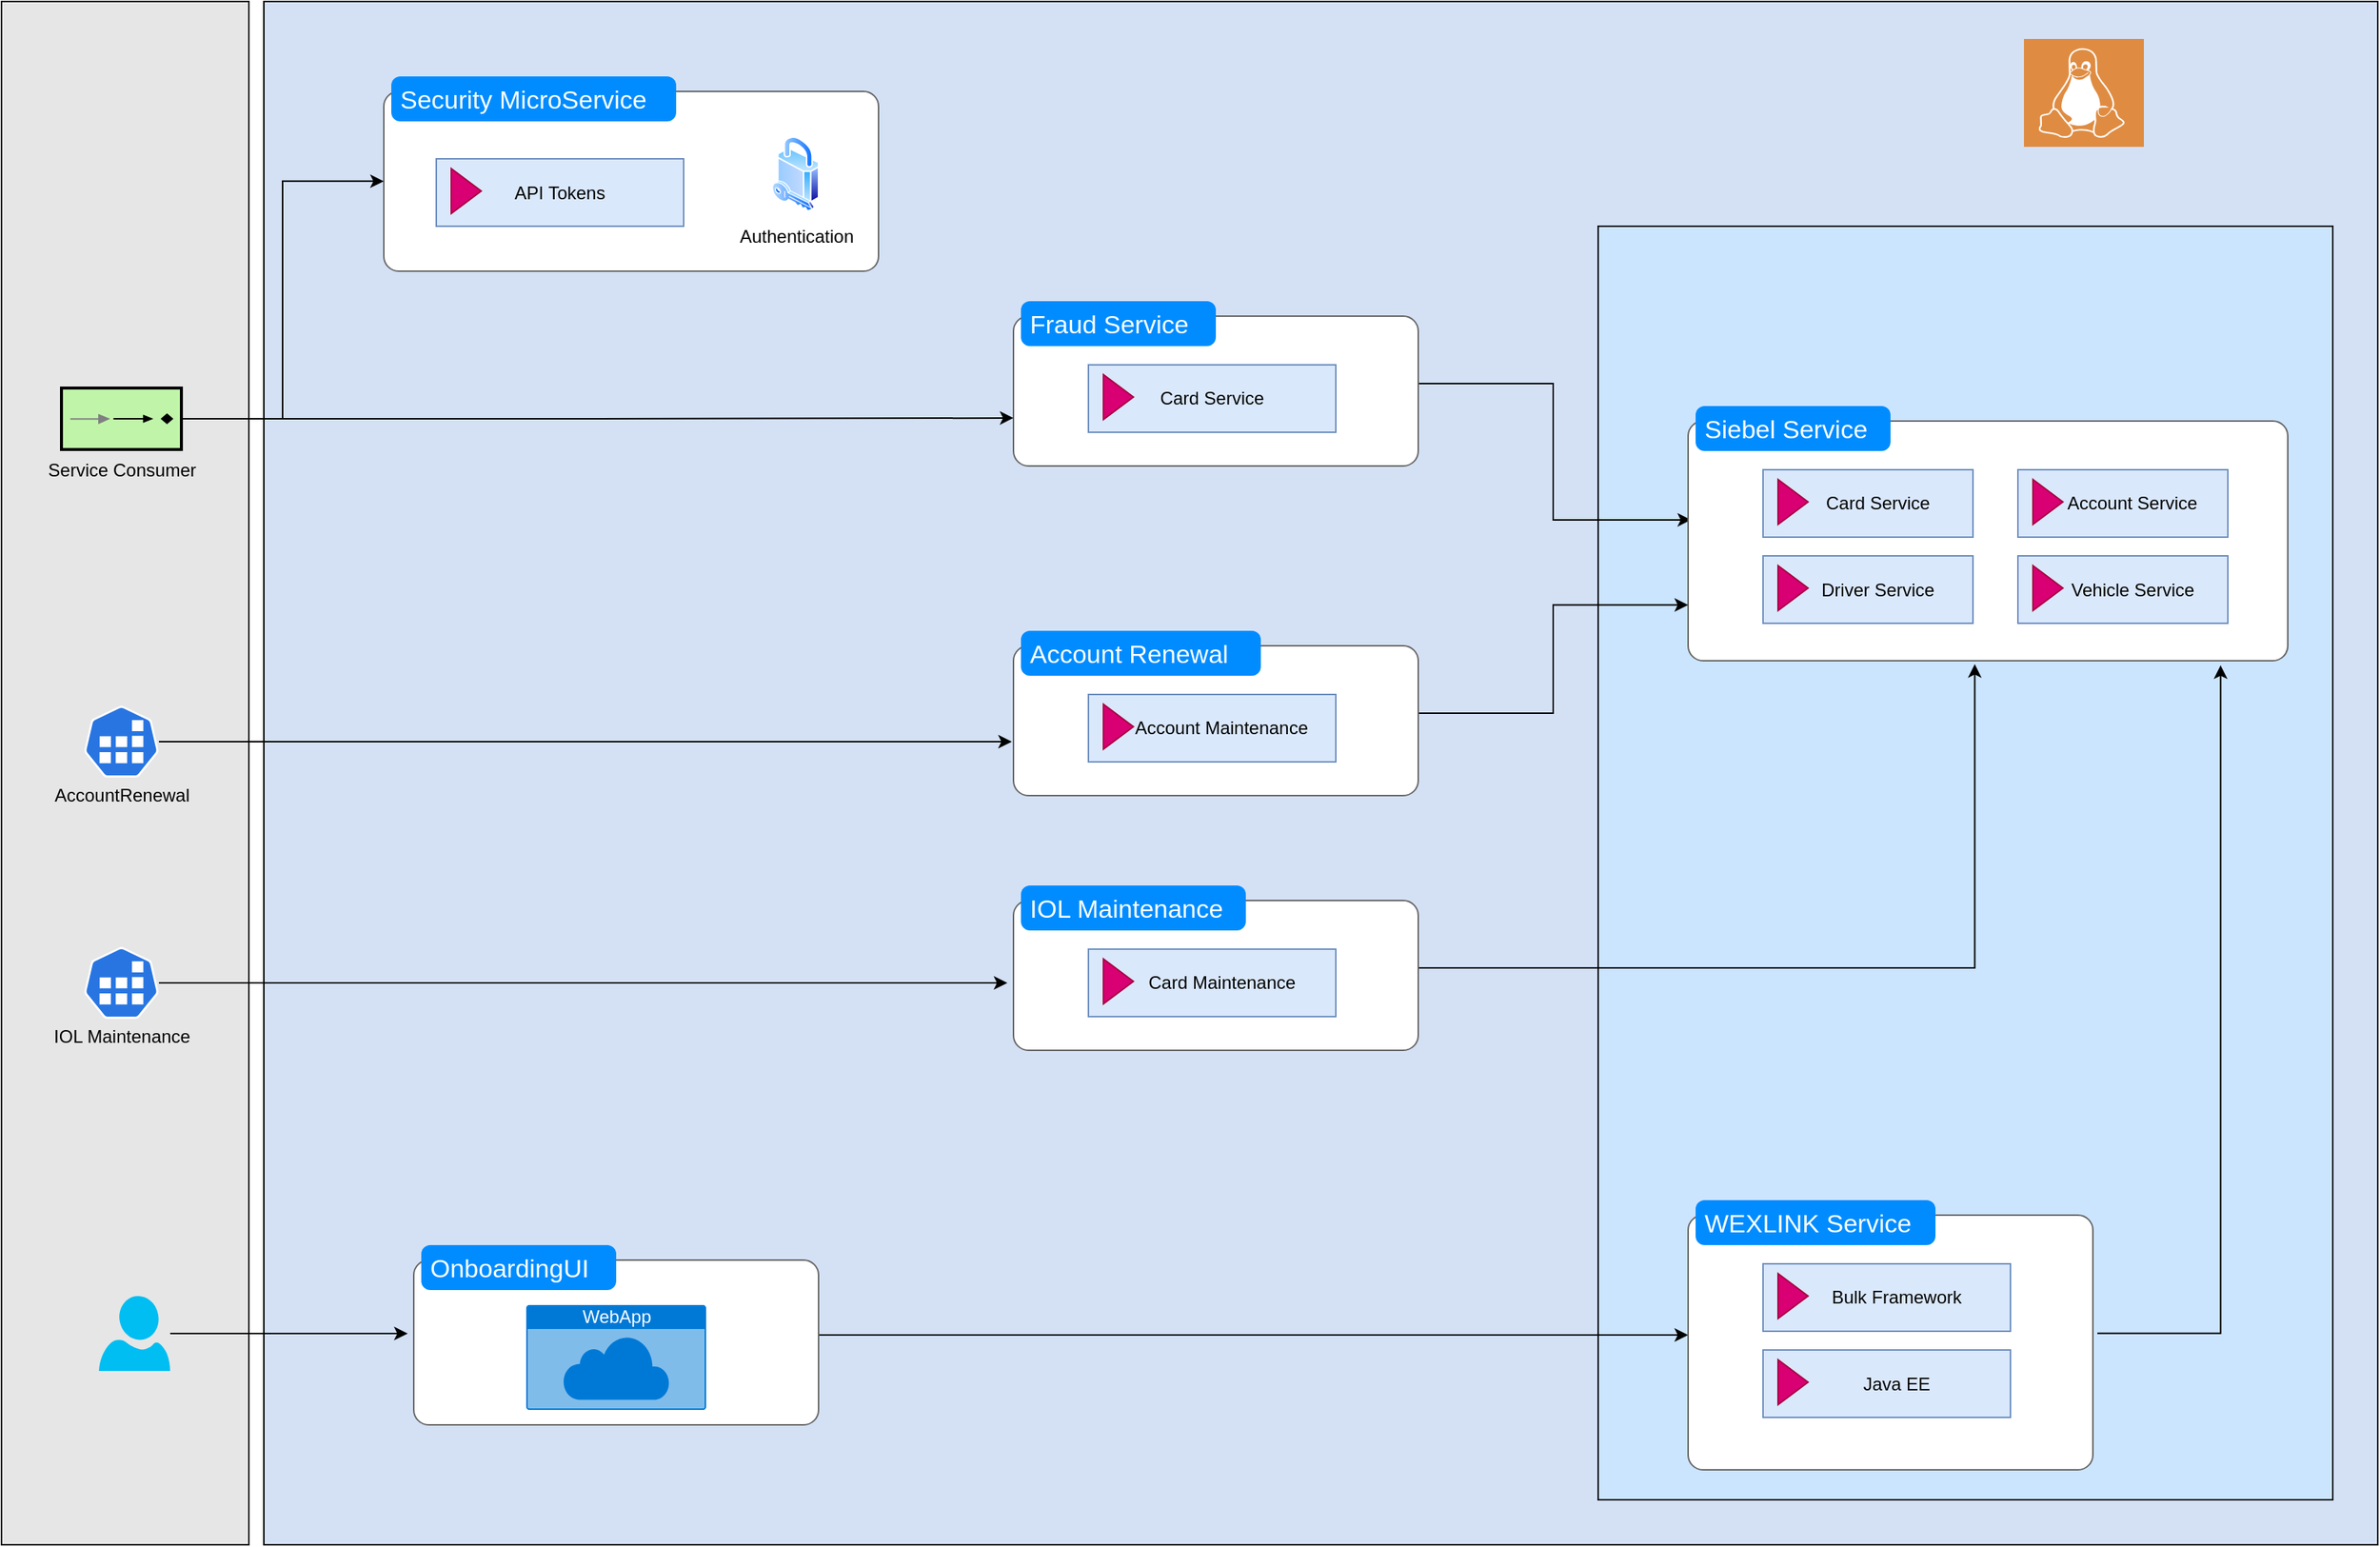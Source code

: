 <mxfile version="12.8.4" type="github"><diagram id="TiNesMwT4plsfbbR54bP" name="Page-1"><mxGraphModel dx="1422" dy="772" grid="1" gridSize="10" guides="1" tooltips="1" connect="1" arrows="1" fold="1" page="1" pageScale="1" pageWidth="850" pageHeight="1100" math="0" shadow="0"><root><mxCell id="0"/><mxCell id="1" parent="0"/><mxCell id="ZJf0gk8Uf08lzSIq1yCp-80" value="" style="rounded=0;whiteSpace=wrap;html=1;fillColor=#D4E1F5;align=center;" vertex="1" parent="1"><mxGeometry x="240" y="30" width="1410" height="1030" as="geometry"/></mxCell><mxCell id="ZJf0gk8Uf08lzSIq1yCp-83" value="" style="rounded=0;whiteSpace=wrap;html=1;fillColor=#CCE5FF;align=center;" vertex="1" parent="1"><mxGeometry x="1130" y="180" width="490" height="850" as="geometry"/></mxCell><mxCell id="ZJf0gk8Uf08lzSIq1yCp-79" value="" style="rounded=0;whiteSpace=wrap;html=1;fillColor=#E6E6E6;align=center;" vertex="1" parent="1"><mxGeometry x="65" y="30" width="165" height="1030" as="geometry"/></mxCell><mxCell id="ZJf0gk8Uf08lzSIq1yCp-4" value="" style="shape=mxgraph.mockup.containers.marginRect;rectMarginTop=10;strokeColor=#666666;strokeWidth=1;dashed=0;rounded=1;arcSize=5;recursiveResize=0;" vertex="1" parent="1"><mxGeometry x="320" y="80" width="330" height="130" as="geometry"/></mxCell><mxCell id="ZJf0gk8Uf08lzSIq1yCp-5" value="Security MicroService" style="shape=rect;strokeColor=none;fillColor=#008cff;strokeWidth=1;dashed=0;rounded=1;arcSize=20;fontColor=#ffffff;fontSize=17;spacing=2;spacingTop=-2;align=left;autosize=1;spacingLeft=4;resizeWidth=0;resizeHeight=0;perimeter=none;" vertex="1" parent="ZJf0gk8Uf08lzSIq1yCp-4"><mxGeometry x="5" width="190" height="30" as="geometry"/></mxCell><mxCell id="ZJf0gk8Uf08lzSIq1yCp-9" value="Authentication" style="aspect=fixed;perimeter=ellipsePerimeter;html=1;align=center;shadow=0;dashed=0;spacingTop=3;image;image=img/lib/active_directory/security.svg;" vertex="1" parent="ZJf0gk8Uf08lzSIq1yCp-4"><mxGeometry x="259" y="40" width="31.5" height="50" as="geometry"/></mxCell><mxCell id="ZJf0gk8Uf08lzSIq1yCp-2" value="API Tokens" style="html=1;whiteSpace=wrap;container=1;recursiveResize=0;collapsible=0;fillColor=#dae8fc;strokeColor=#6c8ebf;" vertex="1" parent="ZJf0gk8Uf08lzSIq1yCp-4"><mxGeometry x="35" y="55" width="165" height="45" as="geometry"/></mxCell><mxCell id="ZJf0gk8Uf08lzSIq1yCp-3" value="" style="triangle;html=1;whiteSpace=wrap;fillColor=#d80073;strokeColor=#A50040;fontColor=#ffffff;" vertex="1" parent="ZJf0gk8Uf08lzSIq1yCp-2"><mxGeometry x="10" y="6.5" width="20" height="30" as="geometry"/></mxCell><mxCell id="ZJf0gk8Uf08lzSIq1yCp-46" style="edgeStyle=orthogonalEdgeStyle;rounded=0;orthogonalLoop=1;jettySize=auto;html=1;entryX=0.005;entryY=0.447;entryDx=0;entryDy=0;entryPerimeter=0;" edge="1" parent="1" source="ZJf0gk8Uf08lzSIq1yCp-10" target="ZJf0gk8Uf08lzSIq1yCp-17"><mxGeometry relative="1" as="geometry"/></mxCell><mxCell id="ZJf0gk8Uf08lzSIq1yCp-10" value="" style="shape=mxgraph.mockup.containers.marginRect;rectMarginTop=10;strokeColor=#666666;strokeWidth=1;dashed=0;rounded=1;arcSize=5;recursiveResize=0;" vertex="1" parent="1"><mxGeometry x="740" y="230" width="270" height="110" as="geometry"/></mxCell><mxCell id="ZJf0gk8Uf08lzSIq1yCp-11" value="Fraud Service" style="shape=rect;strokeColor=none;fillColor=#008cff;strokeWidth=1;dashed=0;rounded=1;arcSize=20;fontColor=#ffffff;fontSize=17;spacing=2;spacingTop=-2;align=left;autosize=1;spacingLeft=4;resizeWidth=0;resizeHeight=0;perimeter=none;" vertex="1" parent="ZJf0gk8Uf08lzSIq1yCp-10"><mxGeometry x="5" width="130" height="30" as="geometry"/></mxCell><mxCell id="ZJf0gk8Uf08lzSIq1yCp-15" value="Card Service" style="html=1;whiteSpace=wrap;container=1;recursiveResize=0;collapsible=0;fillColor=#dae8fc;strokeColor=#6c8ebf;align=center;" vertex="1" parent="ZJf0gk8Uf08lzSIq1yCp-10"><mxGeometry x="50" y="42.5" width="165" height="45" as="geometry"/></mxCell><mxCell id="ZJf0gk8Uf08lzSIq1yCp-16" value="" style="triangle;html=1;whiteSpace=wrap;fillColor=#d80073;strokeColor=#A50040;fontColor=#ffffff;" vertex="1" parent="ZJf0gk8Uf08lzSIq1yCp-15"><mxGeometry x="10" y="6.5" width="20" height="30" as="geometry"/></mxCell><mxCell id="ZJf0gk8Uf08lzSIq1yCp-17" value="" style="shape=mxgraph.mockup.containers.marginRect;rectMarginTop=10;strokeColor=#666666;strokeWidth=1;dashed=0;rounded=1;arcSize=5;recursiveResize=0;" vertex="1" parent="1"><mxGeometry x="1190" y="300" width="400" height="170" as="geometry"/></mxCell><mxCell id="ZJf0gk8Uf08lzSIq1yCp-18" value="Siebel Service" style="shape=rect;strokeColor=none;fillColor=#008cff;strokeWidth=1;dashed=0;rounded=1;arcSize=20;fontColor=#ffffff;fontSize=17;spacing=2;spacingTop=-2;align=left;autosize=1;spacingLeft=4;resizeWidth=0;resizeHeight=0;perimeter=none;" vertex="1" parent="ZJf0gk8Uf08lzSIq1yCp-17"><mxGeometry x="5" width="130" height="30" as="geometry"/></mxCell><mxCell id="ZJf0gk8Uf08lzSIq1yCp-19" value="&amp;nbsp; &amp;nbsp; Card Service" style="html=1;whiteSpace=wrap;container=1;recursiveResize=0;collapsible=0;fillColor=#dae8fc;strokeColor=#6c8ebf;align=center;" vertex="1" parent="ZJf0gk8Uf08lzSIq1yCp-17"><mxGeometry x="50" y="42.5" width="140" height="45" as="geometry"/></mxCell><mxCell id="ZJf0gk8Uf08lzSIq1yCp-20" value="" style="triangle;html=1;whiteSpace=wrap;fillColor=#d80073;strokeColor=#A50040;fontColor=#ffffff;" vertex="1" parent="ZJf0gk8Uf08lzSIq1yCp-19"><mxGeometry x="10" y="6.5" width="20" height="30" as="geometry"/></mxCell><mxCell id="ZJf0gk8Uf08lzSIq1yCp-21" value="&amp;nbsp; &amp;nbsp; Driver Service" style="html=1;whiteSpace=wrap;container=1;recursiveResize=0;collapsible=0;fillColor=#dae8fc;strokeColor=#6c8ebf;align=center;" vertex="1" parent="ZJf0gk8Uf08lzSIq1yCp-17"><mxGeometry x="50" y="100" width="140" height="45" as="geometry"/></mxCell><mxCell id="ZJf0gk8Uf08lzSIq1yCp-22" value="" style="triangle;html=1;whiteSpace=wrap;fillColor=#d80073;strokeColor=#A50040;fontColor=#ffffff;" vertex="1" parent="ZJf0gk8Uf08lzSIq1yCp-21"><mxGeometry x="10" y="6.5" width="20" height="30" as="geometry"/></mxCell><mxCell id="ZJf0gk8Uf08lzSIq1yCp-23" value="&amp;nbsp; &amp;nbsp; Account Service" style="html=1;whiteSpace=wrap;container=1;recursiveResize=0;collapsible=0;fillColor=#dae8fc;strokeColor=#6c8ebf;align=center;" vertex="1" parent="ZJf0gk8Uf08lzSIq1yCp-17"><mxGeometry x="220" y="42.5" width="140" height="45" as="geometry"/></mxCell><mxCell id="ZJf0gk8Uf08lzSIq1yCp-24" value="" style="triangle;html=1;whiteSpace=wrap;fillColor=#d80073;strokeColor=#A50040;fontColor=#ffffff;" vertex="1" parent="ZJf0gk8Uf08lzSIq1yCp-23"><mxGeometry x="10" y="6.5" width="20" height="30" as="geometry"/></mxCell><mxCell id="ZJf0gk8Uf08lzSIq1yCp-25" value="&amp;nbsp; &amp;nbsp; Vehicle Service" style="html=1;whiteSpace=wrap;container=1;recursiveResize=0;collapsible=0;fillColor=#dae8fc;strokeColor=#6c8ebf;align=center;" vertex="1" parent="ZJf0gk8Uf08lzSIq1yCp-17"><mxGeometry x="220" y="100" width="140" height="45" as="geometry"/></mxCell><mxCell id="ZJf0gk8Uf08lzSIq1yCp-26" value="" style="triangle;html=1;whiteSpace=wrap;fillColor=#d80073;strokeColor=#A50040;fontColor=#ffffff;" vertex="1" parent="ZJf0gk8Uf08lzSIq1yCp-25"><mxGeometry x="10" y="6.5" width="20" height="30" as="geometry"/></mxCell><mxCell id="ZJf0gk8Uf08lzSIq1yCp-44" style="edgeStyle=orthogonalEdgeStyle;rounded=0;orthogonalLoop=1;jettySize=auto;html=1;entryX=0;entryY=0.781;entryDx=0;entryDy=0;entryPerimeter=0;" edge="1" parent="1" source="ZJf0gk8Uf08lzSIq1yCp-27" target="ZJf0gk8Uf08lzSIq1yCp-17"><mxGeometry relative="1" as="geometry"/></mxCell><mxCell id="ZJf0gk8Uf08lzSIq1yCp-27" value="" style="shape=mxgraph.mockup.containers.marginRect;rectMarginTop=10;strokeColor=#666666;strokeWidth=1;dashed=0;rounded=1;arcSize=5;recursiveResize=0;" vertex="1" parent="1"><mxGeometry x="740" y="450" width="270" height="110" as="geometry"/></mxCell><mxCell id="ZJf0gk8Uf08lzSIq1yCp-28" value="Account Renewal" style="shape=rect;strokeColor=none;fillColor=#008cff;strokeWidth=1;dashed=0;rounded=1;arcSize=20;fontColor=#ffffff;fontSize=17;spacing=2;spacingTop=-2;align=left;autosize=1;spacingLeft=4;resizeWidth=0;resizeHeight=0;perimeter=none;" vertex="1" parent="ZJf0gk8Uf08lzSIq1yCp-27"><mxGeometry x="5" width="160" height="30" as="geometry"/></mxCell><mxCell id="ZJf0gk8Uf08lzSIq1yCp-29" value="&amp;nbsp; &amp;nbsp; Account Maintenance" style="html=1;whiteSpace=wrap;container=1;recursiveResize=0;collapsible=0;fillColor=#dae8fc;strokeColor=#6c8ebf;align=center;" vertex="1" parent="ZJf0gk8Uf08lzSIq1yCp-27"><mxGeometry x="50" y="42.5" width="165" height="45" as="geometry"/></mxCell><mxCell id="ZJf0gk8Uf08lzSIq1yCp-30" value="" style="triangle;html=1;whiteSpace=wrap;fillColor=#d80073;strokeColor=#A50040;fontColor=#ffffff;" vertex="1" parent="ZJf0gk8Uf08lzSIq1yCp-29"><mxGeometry x="10" y="6.5" width="20" height="30" as="geometry"/></mxCell><mxCell id="ZJf0gk8Uf08lzSIq1yCp-45" style="edgeStyle=orthogonalEdgeStyle;rounded=0;orthogonalLoop=1;jettySize=auto;html=1;entryX=0.478;entryY=1.013;entryDx=0;entryDy=0;entryPerimeter=0;" edge="1" parent="1" source="ZJf0gk8Uf08lzSIq1yCp-34" target="ZJf0gk8Uf08lzSIq1yCp-17"><mxGeometry relative="1" as="geometry"/></mxCell><mxCell id="ZJf0gk8Uf08lzSIq1yCp-34" value="" style="shape=mxgraph.mockup.containers.marginRect;rectMarginTop=10;strokeColor=#666666;strokeWidth=1;dashed=0;rounded=1;arcSize=5;recursiveResize=0;" vertex="1" parent="1"><mxGeometry x="740" y="620" width="270" height="110" as="geometry"/></mxCell><mxCell id="ZJf0gk8Uf08lzSIq1yCp-35" value="IOL Maintenance" style="shape=rect;strokeColor=none;fillColor=#008cff;strokeWidth=1;dashed=0;rounded=1;arcSize=20;fontColor=#ffffff;fontSize=17;spacing=2;spacingTop=-2;align=left;autosize=1;spacingLeft=4;resizeWidth=0;resizeHeight=0;perimeter=none;" vertex="1" parent="ZJf0gk8Uf08lzSIq1yCp-34"><mxGeometry x="5" width="150" height="30" as="geometry"/></mxCell><mxCell id="ZJf0gk8Uf08lzSIq1yCp-36" value="&amp;nbsp; &amp;nbsp; Card Maintenance" style="html=1;whiteSpace=wrap;container=1;recursiveResize=0;collapsible=0;fillColor=#dae8fc;strokeColor=#6c8ebf;align=center;" vertex="1" parent="ZJf0gk8Uf08lzSIq1yCp-34"><mxGeometry x="50" y="42.5" width="165" height="45" as="geometry"/></mxCell><mxCell id="ZJf0gk8Uf08lzSIq1yCp-37" value="" style="triangle;html=1;whiteSpace=wrap;fillColor=#d80073;strokeColor=#A50040;fontColor=#ffffff;" vertex="1" parent="ZJf0gk8Uf08lzSIq1yCp-36"><mxGeometry x="10" y="6.5" width="20" height="30" as="geometry"/></mxCell><mxCell id="ZJf0gk8Uf08lzSIq1yCp-52" style="edgeStyle=orthogonalEdgeStyle;rounded=0;orthogonalLoop=1;jettySize=auto;html=1;entryX=-0.004;entryY=0.673;entryDx=0;entryDy=0;entryPerimeter=0;" edge="1" parent="1" source="ZJf0gk8Uf08lzSIq1yCp-47" target="ZJf0gk8Uf08lzSIq1yCp-27"><mxGeometry relative="1" as="geometry"/></mxCell><mxCell id="ZJf0gk8Uf08lzSIq1yCp-47" value="&lt;br&gt;&lt;br&gt;&lt;br&gt;&lt;br&gt;&lt;br&gt;AccountRenewal" style="html=1;dashed=0;whitespace=wrap;fillColor=#2875E2;strokeColor=#ffffff;points=[[0.005,0.63,0],[0.1,0.2,0],[0.9,0.2,0],[0.5,0,0],[0.995,0.63,0],[0.72,0.99,0],[0.5,1,0],[0.28,0.99,0]];shape=mxgraph.kubernetes.icon;prIcon=job;align=center;" vertex="1" parent="1"><mxGeometry x="120" y="500" width="50" height="48" as="geometry"/></mxCell><mxCell id="ZJf0gk8Uf08lzSIq1yCp-53" style="edgeStyle=orthogonalEdgeStyle;rounded=0;orthogonalLoop=1;jettySize=auto;html=1;entryX=-0.015;entryY=0.591;entryDx=0;entryDy=0;entryPerimeter=0;" edge="1" parent="1" source="ZJf0gk8Uf08lzSIq1yCp-48" target="ZJf0gk8Uf08lzSIq1yCp-34"><mxGeometry relative="1" as="geometry"/></mxCell><mxCell id="ZJf0gk8Uf08lzSIq1yCp-48" value="&lt;br&gt;&lt;br&gt;&lt;br&gt;&lt;br&gt;&lt;br&gt;IOL Maintenance" style="html=1;dashed=0;whitespace=wrap;fillColor=#2875E2;strokeColor=#ffffff;points=[[0.005,0.63,0],[0.1,0.2,0],[0.9,0.2,0],[0.5,0,0],[0.995,0.63,0],[0.72,0.99,0],[0.5,1,0],[0.28,0.99,0]];shape=mxgraph.kubernetes.icon;prIcon=job;align=center;" vertex="1" parent="1"><mxGeometry x="120" y="661" width="50" height="48" as="geometry"/></mxCell><mxCell id="ZJf0gk8Uf08lzSIq1yCp-50" style="edgeStyle=orthogonalEdgeStyle;rounded=0;orthogonalLoop=1;jettySize=auto;html=1;entryX=0;entryY=0.538;entryDx=0;entryDy=0;entryPerimeter=0;" edge="1" parent="1" source="ZJf0gk8Uf08lzSIq1yCp-49" target="ZJf0gk8Uf08lzSIq1yCp-4"><mxGeometry relative="1" as="geometry"/></mxCell><mxCell id="ZJf0gk8Uf08lzSIq1yCp-51" style="edgeStyle=orthogonalEdgeStyle;rounded=0;orthogonalLoop=1;jettySize=auto;html=1;entryX=0;entryY=0.709;entryDx=0;entryDy=0;entryPerimeter=0;" edge="1" parent="1" source="ZJf0gk8Uf08lzSIq1yCp-49" target="ZJf0gk8Uf08lzSIq1yCp-10"><mxGeometry relative="1" as="geometry"/></mxCell><mxCell id="ZJf0gk8Uf08lzSIq1yCp-49" value="&lt;font style=&quot;font-size: 12px&quot;&gt;Service Consumer&lt;/font&gt;" style="fillColor=#c0f5a9;dashed=0;outlineConnect=0;strokeWidth=2;html=1;align=center;fontSize=8;verticalLabelPosition=bottom;verticalAlign=top;shape=mxgraph.eip.event_driven_consumer;" vertex="1" parent="1"><mxGeometry x="105" y="288" width="80" height="41" as="geometry"/></mxCell><mxCell id="ZJf0gk8Uf08lzSIq1yCp-77" style="edgeStyle=orthogonalEdgeStyle;rounded=0;orthogonalLoop=1;jettySize=auto;html=1;entryX=-0.015;entryY=0.492;entryDx=0;entryDy=0;entryPerimeter=0;" edge="1" parent="1" source="ZJf0gk8Uf08lzSIq1yCp-56" target="ZJf0gk8Uf08lzSIq1yCp-57"><mxGeometry relative="1" as="geometry"/></mxCell><mxCell id="ZJf0gk8Uf08lzSIq1yCp-56" value="" style="verticalLabelPosition=bottom;html=1;verticalAlign=top;align=center;strokeColor=none;fillColor=#00BEF2;shape=mxgraph.azure.user;" vertex="1" parent="1"><mxGeometry x="130" y="894" width="47.5" height="50" as="geometry"/></mxCell><mxCell id="ZJf0gk8Uf08lzSIq1yCp-66" style="edgeStyle=orthogonalEdgeStyle;rounded=0;orthogonalLoop=1;jettySize=auto;html=1;" edge="1" parent="1" source="ZJf0gk8Uf08lzSIq1yCp-57" target="ZJf0gk8Uf08lzSIq1yCp-62"><mxGeometry relative="1" as="geometry"/></mxCell><mxCell id="ZJf0gk8Uf08lzSIq1yCp-57" value="" style="shape=mxgraph.mockup.containers.marginRect;rectMarginTop=10;strokeColor=#666666;strokeWidth=1;dashed=0;rounded=1;arcSize=5;recursiveResize=0;" vertex="1" parent="1"><mxGeometry x="340" y="860" width="270" height="120" as="geometry"/></mxCell><mxCell id="ZJf0gk8Uf08lzSIq1yCp-58" value="OnboardingUI" style="shape=rect;strokeColor=none;fillColor=#008cff;strokeWidth=1;dashed=0;rounded=1;arcSize=20;fontColor=#ffffff;fontSize=17;spacing=2;spacingTop=-2;align=left;autosize=1;spacingLeft=4;resizeWidth=0;resizeHeight=0;perimeter=none;" vertex="1" parent="ZJf0gk8Uf08lzSIq1yCp-57"><mxGeometry x="5" width="130" height="30" as="geometry"/></mxCell><mxCell id="ZJf0gk8Uf08lzSIq1yCp-61" value="WebApp" style="html=1;strokeColor=none;fillColor=#0079D6;labelPosition=center;verticalLabelPosition=middle;verticalAlign=top;align=center;fontSize=12;outlineConnect=0;spacingTop=-6;fontColor=#FFFFFF;shape=mxgraph.sitemap.cloud;" vertex="1" parent="ZJf0gk8Uf08lzSIq1yCp-57"><mxGeometry x="75" y="40" width="120" height="70" as="geometry"/></mxCell><mxCell id="ZJf0gk8Uf08lzSIq1yCp-76" style="edgeStyle=orthogonalEdgeStyle;rounded=0;orthogonalLoop=1;jettySize=auto;html=1;entryX=0.888;entryY=1.018;entryDx=0;entryDy=0;entryPerimeter=0;exitX=1.011;exitY=0.494;exitDx=0;exitDy=0;exitPerimeter=0;" edge="1" parent="1" source="ZJf0gk8Uf08lzSIq1yCp-62" target="ZJf0gk8Uf08lzSIq1yCp-17"><mxGeometry relative="1" as="geometry"><mxPoint x="1545" y="940" as="sourcePoint"/><Array as="points"><mxPoint x="1545" y="919"/></Array></mxGeometry></mxCell><mxCell id="ZJf0gk8Uf08lzSIq1yCp-62" value="" style="shape=mxgraph.mockup.containers.marginRect;rectMarginTop=10;strokeColor=#666666;strokeWidth=1;dashed=0;rounded=1;arcSize=5;recursiveResize=0;" vertex="1" parent="1"><mxGeometry x="1190" y="830" width="270" height="180" as="geometry"/></mxCell><mxCell id="ZJf0gk8Uf08lzSIq1yCp-63" value="WEXLINK Service" style="shape=rect;strokeColor=none;fillColor=#008cff;strokeWidth=1;dashed=0;rounded=1;arcSize=20;fontColor=#ffffff;fontSize=17;spacing=2;spacingTop=-2;align=left;autosize=1;spacingLeft=4;resizeWidth=0;resizeHeight=0;perimeter=none;" vertex="1" parent="ZJf0gk8Uf08lzSIq1yCp-62"><mxGeometry x="5" width="160" height="30" as="geometry"/></mxCell><mxCell id="ZJf0gk8Uf08lzSIq1yCp-64" value="&amp;nbsp; &amp;nbsp; Bulk Framework" style="html=1;whiteSpace=wrap;container=1;recursiveResize=0;collapsible=0;fillColor=#dae8fc;strokeColor=#6c8ebf;align=center;" vertex="1" parent="ZJf0gk8Uf08lzSIq1yCp-62"><mxGeometry x="50" y="42.5" width="165" height="45" as="geometry"/></mxCell><mxCell id="ZJf0gk8Uf08lzSIq1yCp-65" value="" style="triangle;html=1;whiteSpace=wrap;fillColor=#d80073;strokeColor=#A50040;fontColor=#ffffff;" vertex="1" parent="ZJf0gk8Uf08lzSIq1yCp-64"><mxGeometry x="10" y="6.5" width="20" height="30" as="geometry"/></mxCell><mxCell id="ZJf0gk8Uf08lzSIq1yCp-67" value="&amp;nbsp; &amp;nbsp; Java EE" style="html=1;whiteSpace=wrap;container=1;recursiveResize=0;collapsible=0;fillColor=#dae8fc;strokeColor=#6c8ebf;align=center;" vertex="1" parent="ZJf0gk8Uf08lzSIq1yCp-62"><mxGeometry x="50" y="100" width="165" height="45" as="geometry"/></mxCell><mxCell id="ZJf0gk8Uf08lzSIq1yCp-68" value="" style="triangle;html=1;whiteSpace=wrap;fillColor=#d80073;strokeColor=#A50040;fontColor=#ffffff;" vertex="1" parent="ZJf0gk8Uf08lzSIq1yCp-67"><mxGeometry x="10" y="6.5" width="20" height="30" as="geometry"/></mxCell><mxCell id="ZJf0gk8Uf08lzSIq1yCp-81" value="" style="shape=image;html=1;verticalAlign=top;verticalLabelPosition=bottom;labelBackgroundColor=#ffffff;imageAspect=0;aspect=fixed;image=https://cdn3.iconfinder.com/data/icons/social-media-2169/24/social_media_social_media_logo_docker-128.png;fillColor=#D4E1F5;align=center;" vertex="1" parent="1"><mxGeometry x="1520" y="50" width="88" height="88" as="geometry"/></mxCell><mxCell id="ZJf0gk8Uf08lzSIq1yCp-82" value="" style="pointerEvents=1;shadow=0;dashed=0;html=1;strokeColor=none;fillColor=#DF8C42;labelPosition=center;verticalLabelPosition=bottom;verticalAlign=top;align=center;outlineConnect=0;shape=mxgraph.veeam2.linux;" vertex="1" parent="1"><mxGeometry x="1414" y="55" width="80" height="72" as="geometry"/></mxCell></root></mxGraphModel></diagram></mxfile>